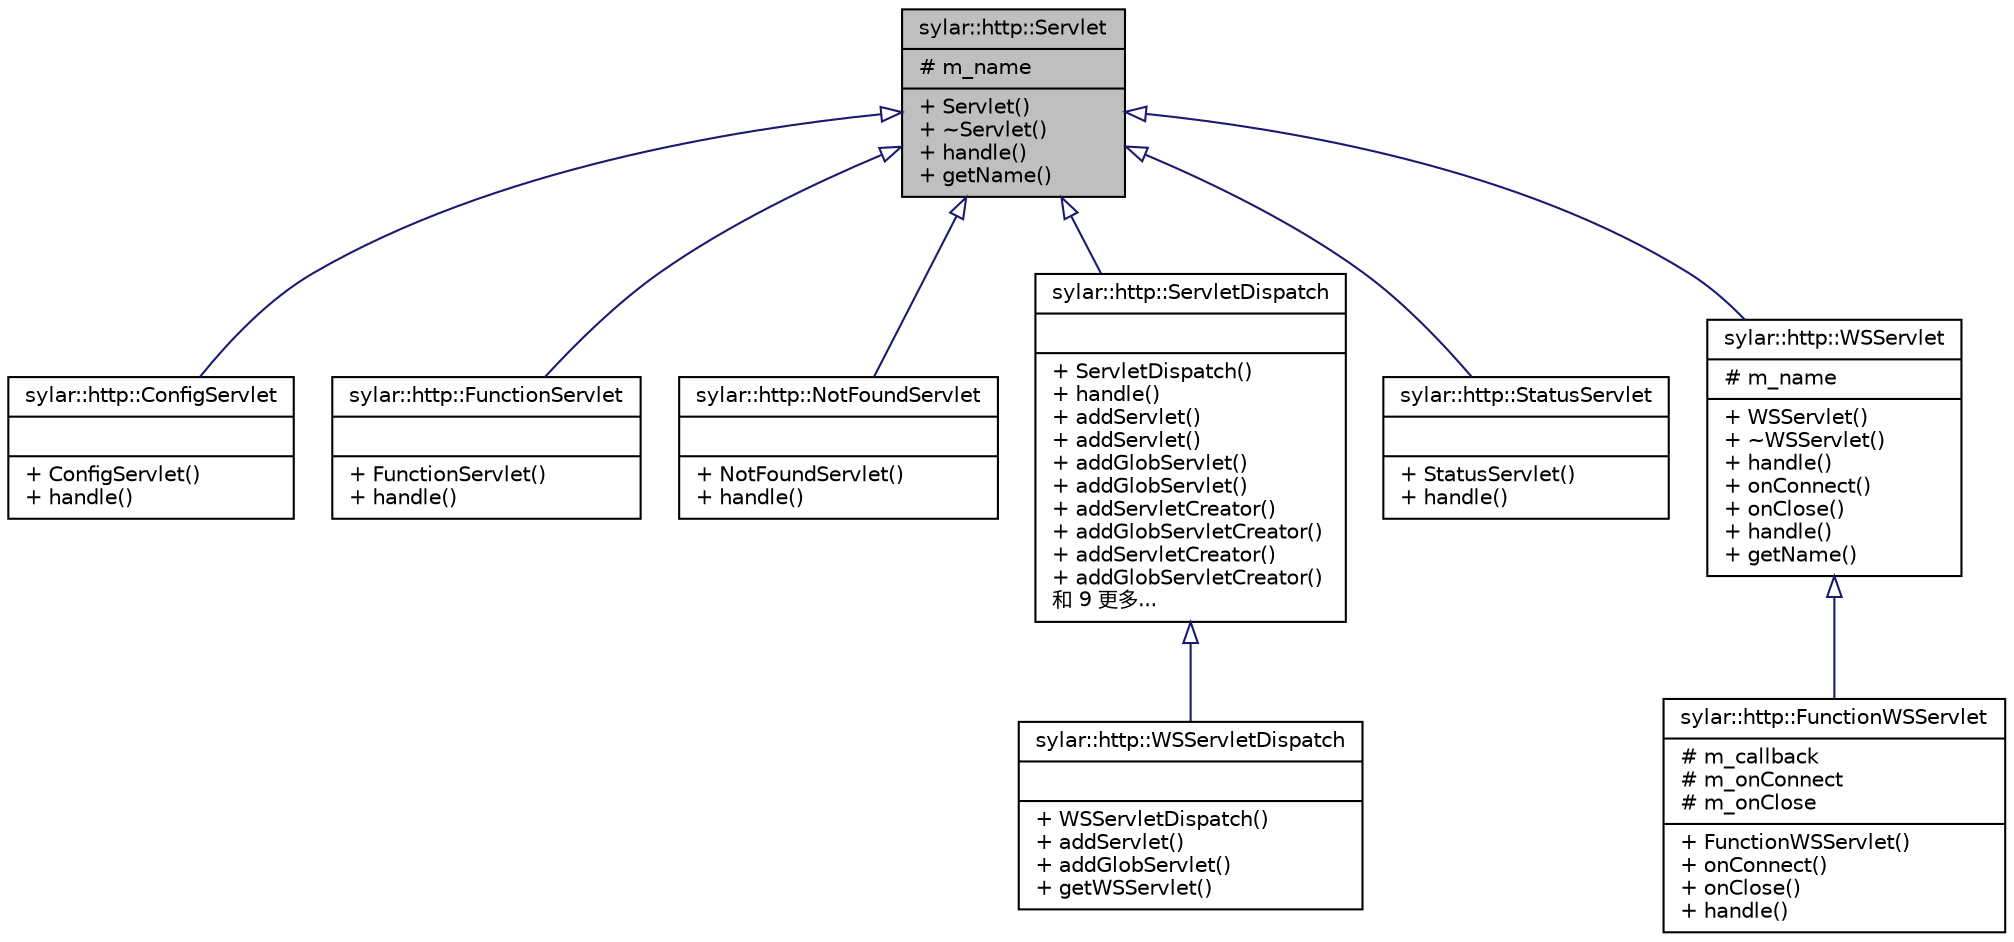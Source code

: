 digraph "sylar::http::Servlet"
{
 // LATEX_PDF_SIZE
  edge [fontname="Helvetica",fontsize="10",labelfontname="Helvetica",labelfontsize="10"];
  node [fontname="Helvetica",fontsize="10",shape=record];
  Node1 [label="{sylar::http::Servlet\n|# m_name\l|+ Servlet()\l+ ~Servlet()\l+ handle()\l+ getName()\l}",height=0.2,width=0.4,color="black", fillcolor="grey75", style="filled", fontcolor="black",tooltip="Servlet封装"];
  Node1 -> Node2 [dir="back",color="midnightblue",fontsize="10",style="solid",arrowtail="onormal"];
  Node2 [label="{sylar::http::ConfigServlet\n||+ ConfigServlet()\l+ handle()\l}",height=0.2,width=0.4,color="black", fillcolor="white", style="filled",URL="$classsylar_1_1http_1_1ConfigServlet.html",tooltip=" "];
  Node1 -> Node3 [dir="back",color="midnightblue",fontsize="10",style="solid",arrowtail="onormal"];
  Node3 [label="{sylar::http::FunctionServlet\n||+ FunctionServlet()\l+ handle()\l}",height=0.2,width=0.4,color="black", fillcolor="white", style="filled",URL="$classsylar_1_1http_1_1FunctionServlet.html",tooltip="函数式Servlet"];
  Node1 -> Node4 [dir="back",color="midnightblue",fontsize="10",style="solid",arrowtail="onormal"];
  Node4 [label="{sylar::http::NotFoundServlet\n||+ NotFoundServlet()\l+ handle()\l}",height=0.2,width=0.4,color="black", fillcolor="white", style="filled",URL="$classsylar_1_1http_1_1NotFoundServlet.html",tooltip="NotFoundServlet(默认返回404)"];
  Node1 -> Node5 [dir="back",color="midnightblue",fontsize="10",style="solid",arrowtail="onormal"];
  Node5 [label="{sylar::http::ServletDispatch\n||+ ServletDispatch()\l+ handle()\l+ addServlet()\l+ addServlet()\l+ addGlobServlet()\l+ addGlobServlet()\l+ addServletCreator()\l+ addGlobServletCreator()\l+ addServletCreator()\l+ addGlobServletCreator()\l和 9 更多...\l}",height=0.2,width=0.4,color="black", fillcolor="white", style="filled",URL="$classsylar_1_1http_1_1ServletDispatch.html",tooltip="Servlet分发器"];
  Node5 -> Node6 [dir="back",color="midnightblue",fontsize="10",style="solid",arrowtail="onormal"];
  Node6 [label="{sylar::http::WSServletDispatch\n||+ WSServletDispatch()\l+ addServlet()\l+ addGlobServlet()\l+ getWSServlet()\l}",height=0.2,width=0.4,color="black", fillcolor="white", style="filled",URL="$classsylar_1_1http_1_1WSServletDispatch.html",tooltip=" "];
  Node1 -> Node7 [dir="back",color="midnightblue",fontsize="10",style="solid",arrowtail="onormal"];
  Node7 [label="{sylar::http::StatusServlet\n||+ StatusServlet()\l+ handle()\l}",height=0.2,width=0.4,color="black", fillcolor="white", style="filled",URL="$classsylar_1_1http_1_1StatusServlet.html",tooltip=" "];
  Node1 -> Node8 [dir="back",color="midnightblue",fontsize="10",style="solid",arrowtail="onormal"];
  Node8 [label="{sylar::http::WSServlet\n|# m_name\l|+ WSServlet()\l+ ~WSServlet()\l+ handle()\l+ onConnect()\l+ onClose()\l+ handle()\l+ getName()\l}",height=0.2,width=0.4,color="black", fillcolor="white", style="filled",URL="$classsylar_1_1http_1_1WSServlet.html",tooltip=" "];
  Node8 -> Node9 [dir="back",color="midnightblue",fontsize="10",style="solid",arrowtail="onormal"];
  Node9 [label="{sylar::http::FunctionWSServlet\n|# m_callback\l# m_onConnect\l# m_onClose\l|+ FunctionWSServlet()\l+ onConnect()\l+ onClose()\l+ handle()\l}",height=0.2,width=0.4,color="black", fillcolor="white", style="filled",URL="$classsylar_1_1http_1_1FunctionWSServlet.html",tooltip=" "];
}
